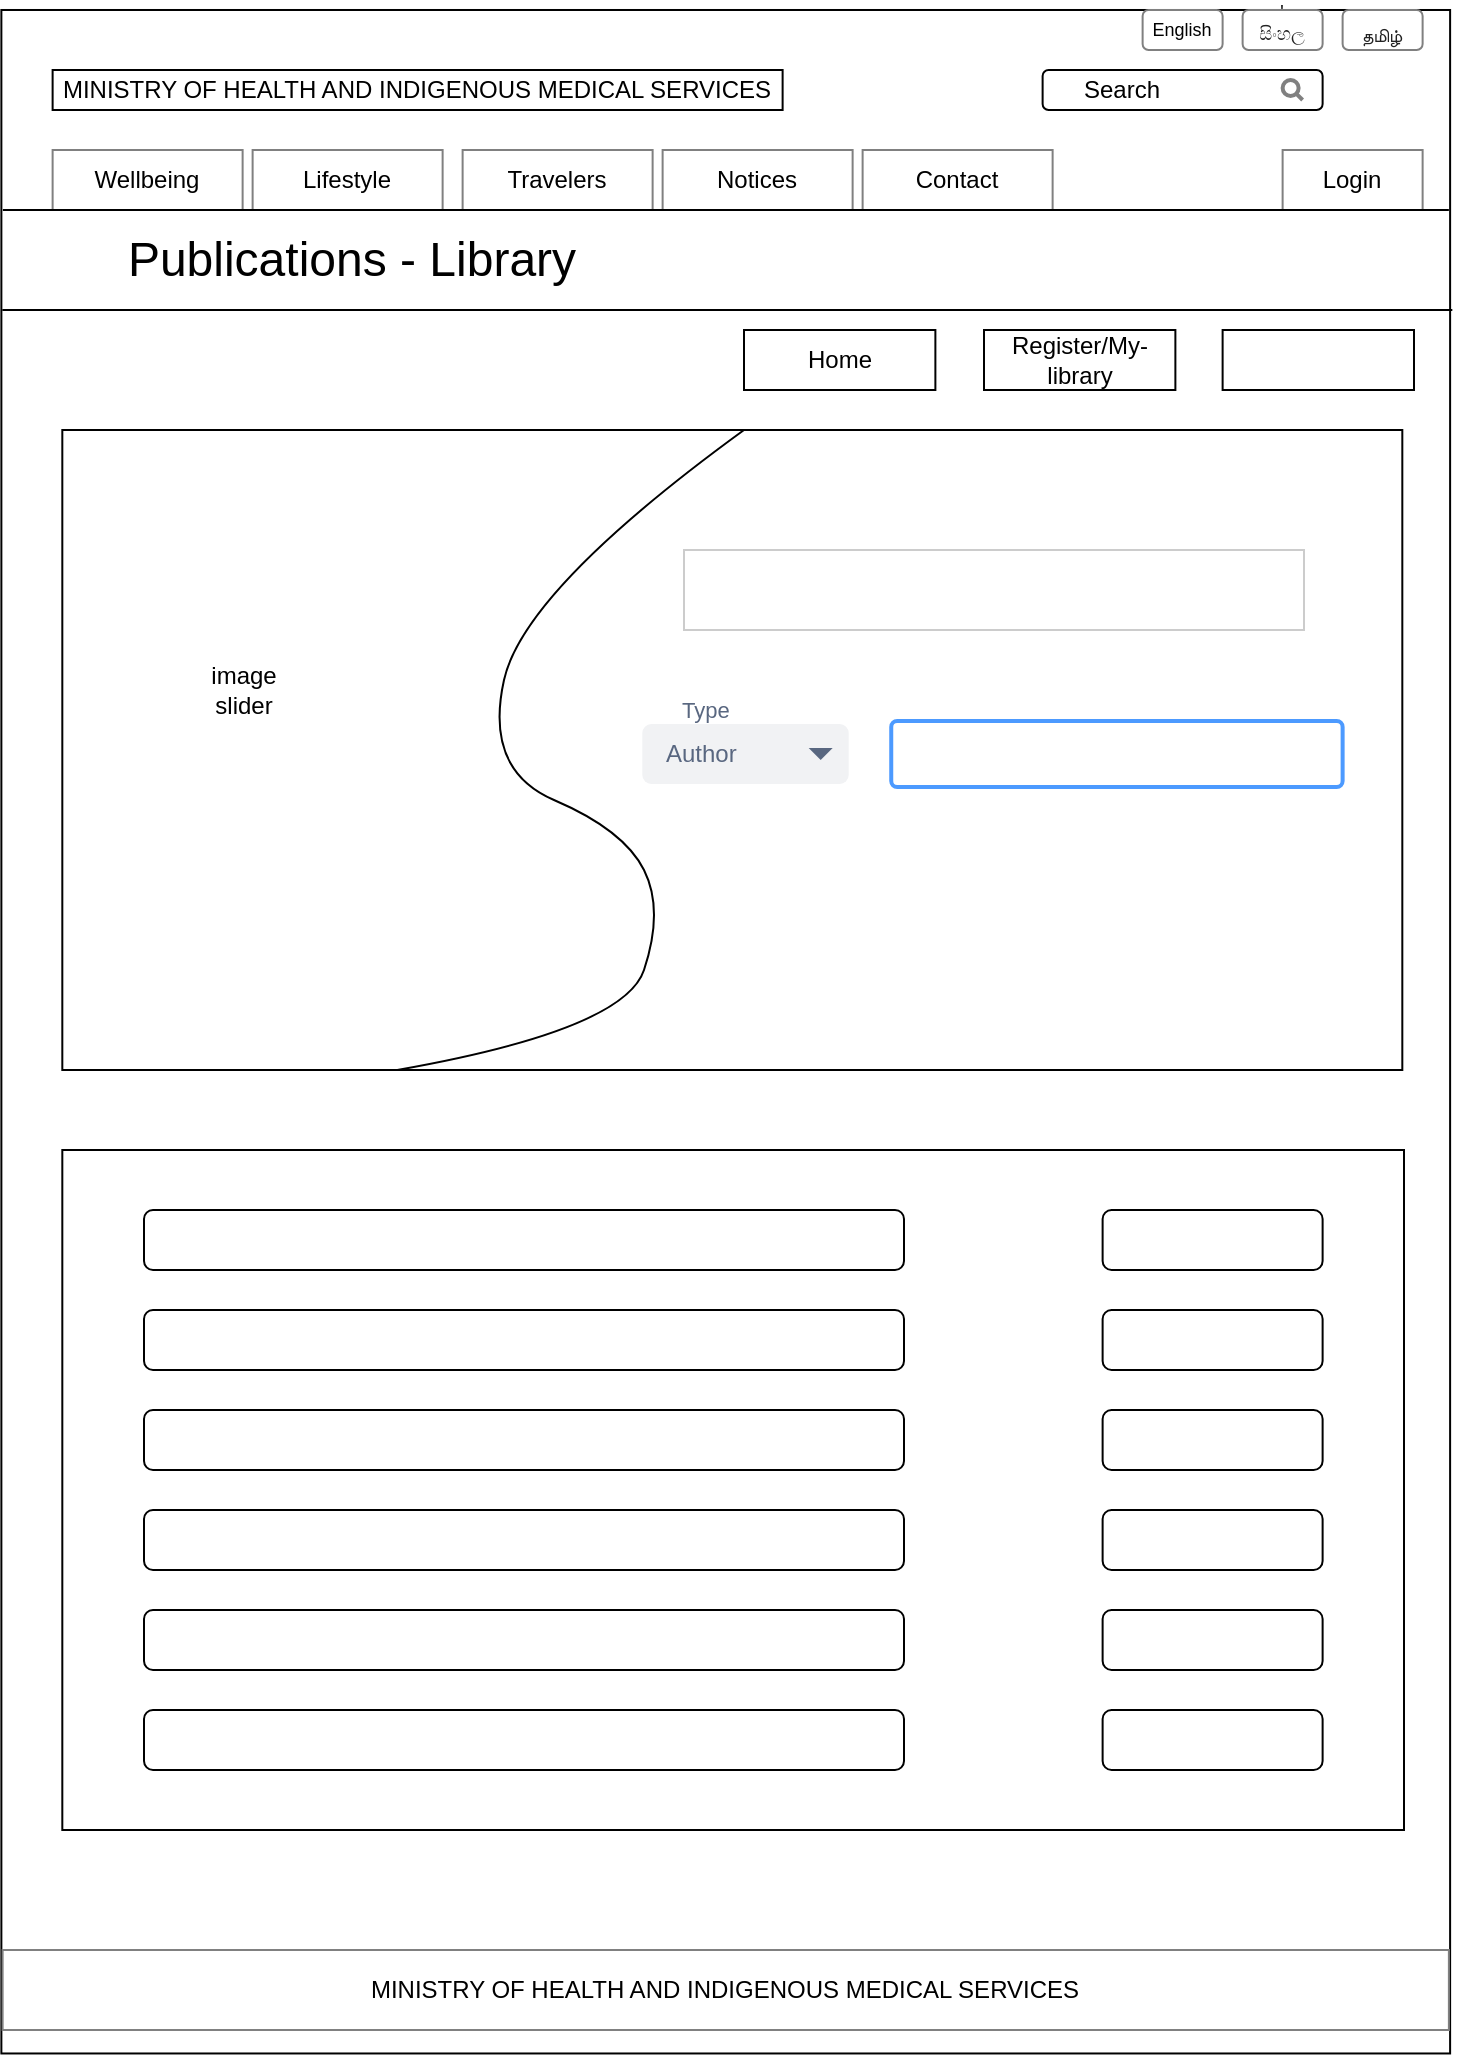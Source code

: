 <mxfile version="12.7.9" type="device"><diagram id="st_UdLgrCiyMQRc2rzED" name="Page-2"><mxGraphModel dx="4771" dy="894" grid="1" gridSize="10" guides="1" tooltips="1" connect="1" arrows="1" fold="1" page="1" pageScale="1" pageWidth="827" pageHeight="1169" math="0" shadow="0"><root><mxCell id="Plxu1KczWLrCSgF2ZZNG-0"/><mxCell id="Plxu1KczWLrCSgF2ZZNG-1" parent="Plxu1KczWLrCSgF2ZZNG-0"/><mxCell id="XpMwKcIDgWC3ad3jKby_-0" value="" style="rounded=0;whiteSpace=wrap;html=1;rotation=90;textDirection=rtl;labelPosition=left;verticalLabelPosition=middle;align=right;verticalAlign=middle;" parent="Plxu1KczWLrCSgF2ZZNG-1" vertex="1"><mxGeometry x="-3400" y="218.68" width="1021.74" height="724.37" as="geometry"/></mxCell><mxCell id="XpMwKcIDgWC3ad3jKby_-1" value="MINISTRY OF HEALTH AND INDIGENOUS MEDICAL SERVICES" style="rounded=0;whiteSpace=wrap;html=1;" parent="Plxu1KczWLrCSgF2ZZNG-1" vertex="1"><mxGeometry x="-3225.69" y="100" width="365" height="20" as="geometry"/></mxCell><mxCell id="XpMwKcIDgWC3ad3jKby_-2" value="" style="rounded=1;whiteSpace=wrap;html=1;comic=0;shadow=0;glass=0;" parent="Plxu1KczWLrCSgF2ZZNG-1" vertex="1"><mxGeometry x="-2730.69" y="100" width="140" height="20" as="geometry"/></mxCell><mxCell id="XpMwKcIDgWC3ad3jKby_-3" value="" style="html=1;verticalLabelPosition=bottom;align=center;labelBackgroundColor=#ffffff;verticalAlign=top;strokeWidth=2;strokeColor=#808080;shadow=0;dashed=0;shape=mxgraph.ios7.icons.looking_glass;glass=0;comic=0;" parent="Plxu1KczWLrCSgF2ZZNG-1" vertex="1"><mxGeometry x="-2610.69" y="105" width="10" height="10" as="geometry"/></mxCell><mxCell id="XpMwKcIDgWC3ad3jKby_-4" value="Search" style="text;html=1;strokeColor=none;fillColor=none;align=center;verticalAlign=middle;whiteSpace=wrap;rounded=0;shadow=0;glass=0;comic=0;" parent="Plxu1KczWLrCSgF2ZZNG-1" vertex="1"><mxGeometry x="-2710.69" y="100" width="40" height="20" as="geometry"/></mxCell><mxCell id="XpMwKcIDgWC3ad3jKby_-5" value="Wellbeing" style="rounded=0;whiteSpace=wrap;html=1;shadow=0;glass=0;comic=0;strokeColor=#808080;" parent="Plxu1KczWLrCSgF2ZZNG-1" vertex="1"><mxGeometry x="-3225.69" y="140" width="95" height="30" as="geometry"/></mxCell><mxCell id="XpMwKcIDgWC3ad3jKby_-6" value="Lifestyle" style="rounded=0;whiteSpace=wrap;html=1;shadow=0;glass=0;comic=0;strokeColor=#808080;" parent="Plxu1KczWLrCSgF2ZZNG-1" vertex="1"><mxGeometry x="-3125.69" y="140" width="95" height="30" as="geometry"/></mxCell><mxCell id="XpMwKcIDgWC3ad3jKby_-7" value="Travelers" style="rounded=0;whiteSpace=wrap;html=1;shadow=0;glass=0;comic=0;strokeColor=#808080;" parent="Plxu1KczWLrCSgF2ZZNG-1" vertex="1"><mxGeometry x="-3020.69" y="140" width="95" height="30" as="geometry"/></mxCell><mxCell id="XpMwKcIDgWC3ad3jKby_-8" value="Notices" style="rounded=0;whiteSpace=wrap;html=1;shadow=0;glass=0;comic=0;strokeColor=#808080;" parent="Plxu1KczWLrCSgF2ZZNG-1" vertex="1"><mxGeometry x="-2920.69" y="140" width="95" height="30" as="geometry"/></mxCell><mxCell id="XpMwKcIDgWC3ad3jKby_-9" value="Contact" style="rounded=0;whiteSpace=wrap;html=1;shadow=0;glass=0;comic=0;strokeColor=#808080;" parent="Plxu1KczWLrCSgF2ZZNG-1" vertex="1"><mxGeometry x="-2820.69" y="140" width="95" height="30" as="geometry"/></mxCell><mxCell id="XpMwKcIDgWC3ad3jKby_-10" value="Login" style="rounded=0;whiteSpace=wrap;html=1;shadow=0;glass=0;comic=0;strokeColor=#808080;" parent="Plxu1KczWLrCSgF2ZZNG-1" vertex="1"><mxGeometry x="-2610.69" y="140" width="70" height="30" as="geometry"/></mxCell><mxCell id="XpMwKcIDgWC3ad3jKby_-11" value="English" style="rounded=1;whiteSpace=wrap;html=1;shadow=0;glass=0;comic=0;strokeColor=#808080;fontSize=9;" parent="Plxu1KczWLrCSgF2ZZNG-1" vertex="1"><mxGeometry x="-2680.69" y="70" width="40" height="20" as="geometry"/></mxCell><mxCell id="XpMwKcIDgWC3ad3jKby_-12" value="'&lt;br style=&quot;white-space: normal; font-size: 9px;&quot;&gt;&lt;span style=&quot;color: rgb(34, 34, 34); font-family: arial, sans-serif; text-align: left; white-space: pre-wrap; font-size: 9px;&quot;&gt;සිංහල&lt;/span&gt;" style="rounded=1;whiteSpace=wrap;html=1;shadow=0;glass=0;comic=0;strokeColor=#808080;perimeterSpacing=0;strokeWidth=1;verticalAlign=bottom;fontSize=9;" parent="Plxu1KczWLrCSgF2ZZNG-1" vertex="1"><mxGeometry x="-2630.69" y="70" width="40" height="20" as="geometry"/></mxCell><mxCell id="XpMwKcIDgWC3ad3jKby_-13" value="&lt;br style=&quot;font-size: 9px;&quot;&gt;&lt;span style=&quot;color: rgb(34 , 34 , 34) ; font-family: &amp;quot;arial&amp;quot; , sans-serif ; text-align: left ; white-space: pre-wrap ; font-size: 9px&quot;&gt;தமிழ்&lt;/span&gt;" style="rounded=1;whiteSpace=wrap;html=1;shadow=0;glass=0;comic=0;strokeColor=#808080;perimeterSpacing=0;strokeWidth=1;verticalAlign=bottom;fontSize=9;spacing=1;" parent="Plxu1KczWLrCSgF2ZZNG-1" vertex="1"><mxGeometry x="-2580.69" y="70" width="40" height="20" as="geometry"/></mxCell><mxCell id="XpMwKcIDgWC3ad3jKby_-14" value="&lt;span style=&quot;font-size: 12px ; white-space: normal&quot;&gt;MINISTRY OF HEALTH AND INDIGENOUS MEDICAL SERVICES&lt;/span&gt;" style="rounded=0;whiteSpace=wrap;html=1;shadow=0;glass=0;comic=0;strokeColor=#808080;strokeWidth=1;fontSize=9;align=center;" parent="Plxu1KczWLrCSgF2ZZNG-1" vertex="1"><mxGeometry x="-3250.69" y="1040" width="723.13" height="40" as="geometry"/></mxCell><mxCell id="XpMwKcIDgWC3ad3jKby_-15" value="" style="endArrow=none;html=1;" parent="Plxu1KczWLrCSgF2ZZNG-1" edge="1"><mxGeometry width="50" height="50" relative="1" as="geometry"><mxPoint x="-3250.56" y="170" as="sourcePoint"/><mxPoint x="-2527.56" y="170" as="targetPoint"/></mxGeometry></mxCell><mxCell id="XpMwKcIDgWC3ad3jKby_-16" value="" style="endArrow=none;html=1;" parent="Plxu1KczWLrCSgF2ZZNG-1" edge="1"><mxGeometry width="50" height="50" relative="1" as="geometry"><mxPoint x="-3250.84" y="220" as="sourcePoint"/><mxPoint x="-2525.84" y="220" as="targetPoint"/></mxGeometry></mxCell><mxCell id="XpMwKcIDgWC3ad3jKby_-17" value="&lt;font style=&quot;font-size: 24px&quot;&gt;Publications - Library&lt;/font&gt;" style="text;html=1;strokeColor=none;fillColor=none;align=center;verticalAlign=middle;whiteSpace=wrap;rounded=0;" parent="Plxu1KczWLrCSgF2ZZNG-1" vertex="1"><mxGeometry x="-3220.84" y="170" width="290" height="50" as="geometry"/></mxCell><mxCell id="6Sh0sXvZUnCYMVv0VR3Z-0" value="" style="rounded=0;whiteSpace=wrap;html=1;" vertex="1" parent="Plxu1KczWLrCSgF2ZZNG-1"><mxGeometry x="-3220.84" y="280" width="670" height="320" as="geometry"/></mxCell><mxCell id="6Sh0sXvZUnCYMVv0VR3Z-1" value="Home" style="rounded=0;whiteSpace=wrap;html=1;" vertex="1" parent="Plxu1KczWLrCSgF2ZZNG-1"><mxGeometry x="-2880" y="230" width="95.69" height="30" as="geometry"/></mxCell><mxCell id="6Sh0sXvZUnCYMVv0VR3Z-2" value="Register/My-library" style="rounded=0;whiteSpace=wrap;html=1;" vertex="1" parent="Plxu1KczWLrCSgF2ZZNG-1"><mxGeometry x="-2760" y="230" width="95.69" height="30" as="geometry"/></mxCell><mxCell id="6Sh0sXvZUnCYMVv0VR3Z-3" value="" style="rounded=0;whiteSpace=wrap;html=1;" vertex="1" parent="Plxu1KczWLrCSgF2ZZNG-1"><mxGeometry x="-2640.69" y="230" width="95.69" height="30" as="geometry"/></mxCell><mxCell id="6Sh0sXvZUnCYMVv0VR3Z-5" value="" style="rounded=0;whiteSpace=wrap;html=1;" vertex="1" parent="Plxu1KczWLrCSgF2ZZNG-1"><mxGeometry x="-3220.84" y="640" width="670.84" height="340" as="geometry"/></mxCell><mxCell id="6Sh0sXvZUnCYMVv0VR3Z-6" value="" style="rounded=1;whiteSpace=wrap;html=1;" vertex="1" parent="Plxu1KczWLrCSgF2ZZNG-1"><mxGeometry x="-3180" y="670" width="380" height="30" as="geometry"/></mxCell><mxCell id="6Sh0sXvZUnCYMVv0VR3Z-7" value="" style="rounded=1;whiteSpace=wrap;html=1;" vertex="1" parent="Plxu1KczWLrCSgF2ZZNG-1"><mxGeometry x="-3180" y="720" width="380" height="30" as="geometry"/></mxCell><mxCell id="6Sh0sXvZUnCYMVv0VR3Z-8" value="" style="rounded=1;whiteSpace=wrap;html=1;" vertex="1" parent="Plxu1KczWLrCSgF2ZZNG-1"><mxGeometry x="-3180" y="770" width="380" height="30" as="geometry"/></mxCell><mxCell id="6Sh0sXvZUnCYMVv0VR3Z-9" value="" style="rounded=1;whiteSpace=wrap;html=1;" vertex="1" parent="Plxu1KczWLrCSgF2ZZNG-1"><mxGeometry x="-3180" y="820" width="380" height="30" as="geometry"/></mxCell><mxCell id="6Sh0sXvZUnCYMVv0VR3Z-10" value="" style="rounded=1;whiteSpace=wrap;html=1;" vertex="1" parent="Plxu1KczWLrCSgF2ZZNG-1"><mxGeometry x="-3180" y="870" width="380" height="30" as="geometry"/></mxCell><mxCell id="6Sh0sXvZUnCYMVv0VR3Z-11" value="" style="rounded=1;whiteSpace=wrap;html=1;" vertex="1" parent="Plxu1KczWLrCSgF2ZZNG-1"><mxGeometry x="-3180" y="920" width="380" height="30" as="geometry"/></mxCell><mxCell id="6Sh0sXvZUnCYMVv0VR3Z-12" value="" style="rounded=1;whiteSpace=wrap;html=1;" vertex="1" parent="Plxu1KczWLrCSgF2ZZNG-1"><mxGeometry x="-2700.69" y="670" width="110" height="30" as="geometry"/></mxCell><mxCell id="6Sh0sXvZUnCYMVv0VR3Z-14" value="" style="rounded=1;whiteSpace=wrap;html=1;" vertex="1" parent="Plxu1KczWLrCSgF2ZZNG-1"><mxGeometry x="-2700.69" y="720" width="110" height="30" as="geometry"/></mxCell><mxCell id="6Sh0sXvZUnCYMVv0VR3Z-15" value="" style="rounded=1;whiteSpace=wrap;html=1;" vertex="1" parent="Plxu1KczWLrCSgF2ZZNG-1"><mxGeometry x="-2700.69" y="770" width="110" height="30" as="geometry"/></mxCell><mxCell id="6Sh0sXvZUnCYMVv0VR3Z-16" value="" style="rounded=1;whiteSpace=wrap;html=1;" vertex="1" parent="Plxu1KczWLrCSgF2ZZNG-1"><mxGeometry x="-2700.69" y="820" width="110" height="30" as="geometry"/></mxCell><mxCell id="6Sh0sXvZUnCYMVv0VR3Z-17" value="" style="rounded=1;whiteSpace=wrap;html=1;" vertex="1" parent="Plxu1KczWLrCSgF2ZZNG-1"><mxGeometry x="-2700.69" y="870" width="110" height="30" as="geometry"/></mxCell><mxCell id="6Sh0sXvZUnCYMVv0VR3Z-18" value="" style="rounded=1;whiteSpace=wrap;html=1;" vertex="1" parent="Plxu1KczWLrCSgF2ZZNG-1"><mxGeometry x="-2700.69" y="920" width="110" height="30" as="geometry"/></mxCell><mxCell id="6Sh0sXvZUnCYMVv0VR3Z-22" value="Type" style="rounded=1;fillColor=none;strokeColor=none;html=1;fontColor=#596780;align=left;fontSize=11;spacingLeft=10;fontSize=11" vertex="1" parent="Plxu1KczWLrCSgF2ZZNG-1"><mxGeometry x="-2923.19" y="410" width="100" height="20" as="geometry"/></mxCell><mxCell id="6Sh0sXvZUnCYMVv0VR3Z-23" value="Author" style="rounded=1;fillColor=#F1F2F4;strokeColor=none;html=1;fontColor=#596780;align=left;fontSize=12;spacingLeft=10" vertex="1" parent="Plxu1KczWLrCSgF2ZZNG-1"><mxGeometry x="-2930.84" y="427" width="103.19" height="30" as="geometry"/></mxCell><mxCell id="6Sh0sXvZUnCYMVv0VR3Z-24" value="" style="shape=triangle;direction=south;fillColor=#596780;strokeColor=none;html=1" vertex="1" parent="6Sh0sXvZUnCYMVv0VR3Z-23"><mxGeometry x="1" y="0.5" width="12" height="6" relative="1" as="geometry"><mxPoint x="-20" y="-3" as="offset"/></mxGeometry></mxCell><mxCell id="6Sh0sXvZUnCYMVv0VR3Z-26" value="" style="rounded=1;arcSize=9;align=left;spacingLeft=5;strokeColor=#4C9AFF;html=1;strokeWidth=2;fontSize=12" vertex="1" parent="Plxu1KczWLrCSgF2ZZNG-1"><mxGeometry x="-2806.38" y="425.5" width="225.69" height="33" as="geometry"/></mxCell><mxCell id="6Sh0sXvZUnCYMVv0VR3Z-27" value="image slider" style="text;html=1;strokeColor=none;fillColor=none;align=center;verticalAlign=middle;whiteSpace=wrap;rounded=0;" vertex="1" parent="Plxu1KczWLrCSgF2ZZNG-1"><mxGeometry x="-3150" y="400" width="40" height="20" as="geometry"/></mxCell><mxCell id="6Sh0sXvZUnCYMVv0VR3Z-28" value="" style="curved=1;endArrow=none;html=1;exitX=0.25;exitY=1;exitDx=0;exitDy=0;endFill=0;" edge="1" parent="Plxu1KczWLrCSgF2ZZNG-1" source="6Sh0sXvZUnCYMVv0VR3Z-0"><mxGeometry width="50" height="50" relative="1" as="geometry"><mxPoint x="-2800" y="610" as="sourcePoint"/><mxPoint x="-2880" y="280" as="targetPoint"/><Array as="points"><mxPoint x="-2940" y="580"/><mxPoint x="-2920" y="520"/><mxPoint x="-2940" y="480"/><mxPoint x="-3010" y="450"/><mxPoint x="-2990" y="360"/></Array></mxGeometry></mxCell><mxCell id="6Sh0sXvZUnCYMVv0VR3Z-30" value="" style="rounded=0;whiteSpace=wrap;html=1;strokeColor=#CCCCCC;" vertex="1" parent="Plxu1KczWLrCSgF2ZZNG-1"><mxGeometry x="-2910" y="340" width="310" height="40" as="geometry"/></mxCell></root></mxGraphModel></diagram></mxfile>